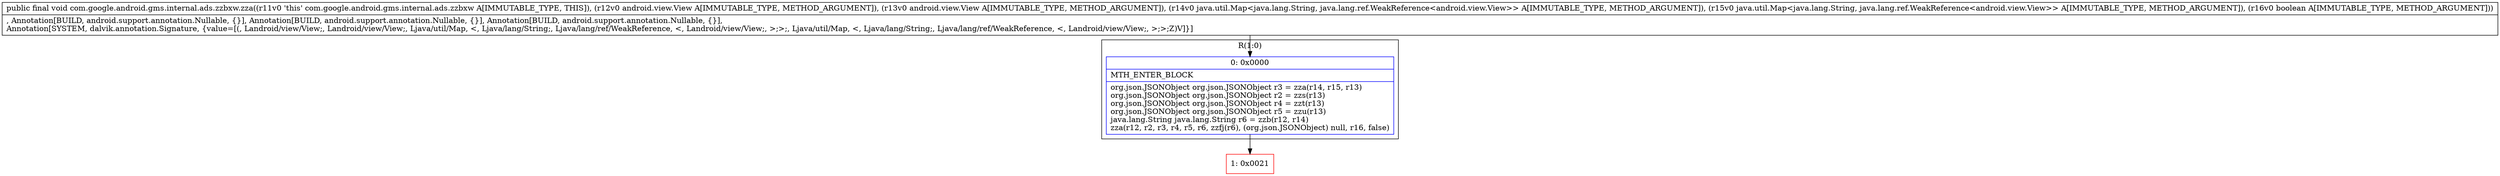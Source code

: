 digraph "CFG forcom.google.android.gms.internal.ads.zzbxw.zza(Landroid\/view\/View;Landroid\/view\/View;Ljava\/util\/Map;Ljava\/util\/Map;Z)V" {
subgraph cluster_Region_839637988 {
label = "R(1:0)";
node [shape=record,color=blue];
Node_0 [shape=record,label="{0\:\ 0x0000|MTH_ENTER_BLOCK\l|org.json.JSONObject org.json.JSONObject r3 = zza(r14, r15, r13)\lorg.json.JSONObject org.json.JSONObject r2 = zzs(r13)\lorg.json.JSONObject org.json.JSONObject r4 = zzt(r13)\lorg.json.JSONObject org.json.JSONObject r5 = zzu(r13)\ljava.lang.String java.lang.String r6 = zzb(r12, r14)\lzza(r12, r2, r3, r4, r5, r6, zzfj(r6), (org.json.JSONObject) null, r16, false)\l}"];
}
Node_1 [shape=record,color=red,label="{1\:\ 0x0021}"];
MethodNode[shape=record,label="{public final void com.google.android.gms.internal.ads.zzbxw.zza((r11v0 'this' com.google.android.gms.internal.ads.zzbxw A[IMMUTABLE_TYPE, THIS]), (r12v0 android.view.View A[IMMUTABLE_TYPE, METHOD_ARGUMENT]), (r13v0 android.view.View A[IMMUTABLE_TYPE, METHOD_ARGUMENT]), (r14v0 java.util.Map\<java.lang.String, java.lang.ref.WeakReference\<android.view.View\>\> A[IMMUTABLE_TYPE, METHOD_ARGUMENT]), (r15v0 java.util.Map\<java.lang.String, java.lang.ref.WeakReference\<android.view.View\>\> A[IMMUTABLE_TYPE, METHOD_ARGUMENT]), (r16v0 boolean A[IMMUTABLE_TYPE, METHOD_ARGUMENT]))  | , Annotation[BUILD, android.support.annotation.Nullable, \{\}], Annotation[BUILD, android.support.annotation.Nullable, \{\}], Annotation[BUILD, android.support.annotation.Nullable, \{\}], \lAnnotation[SYSTEM, dalvik.annotation.Signature, \{value=[(, Landroid\/view\/View;, Landroid\/view\/View;, Ljava\/util\/Map, \<, Ljava\/lang\/String;, Ljava\/lang\/ref\/WeakReference, \<, Landroid\/view\/View;, \>;\>;, Ljava\/util\/Map, \<, Ljava\/lang\/String;, Ljava\/lang\/ref\/WeakReference, \<, Landroid\/view\/View;, \>;\>;Z)V]\}]\l}"];
MethodNode -> Node_0;
Node_0 -> Node_1;
}

